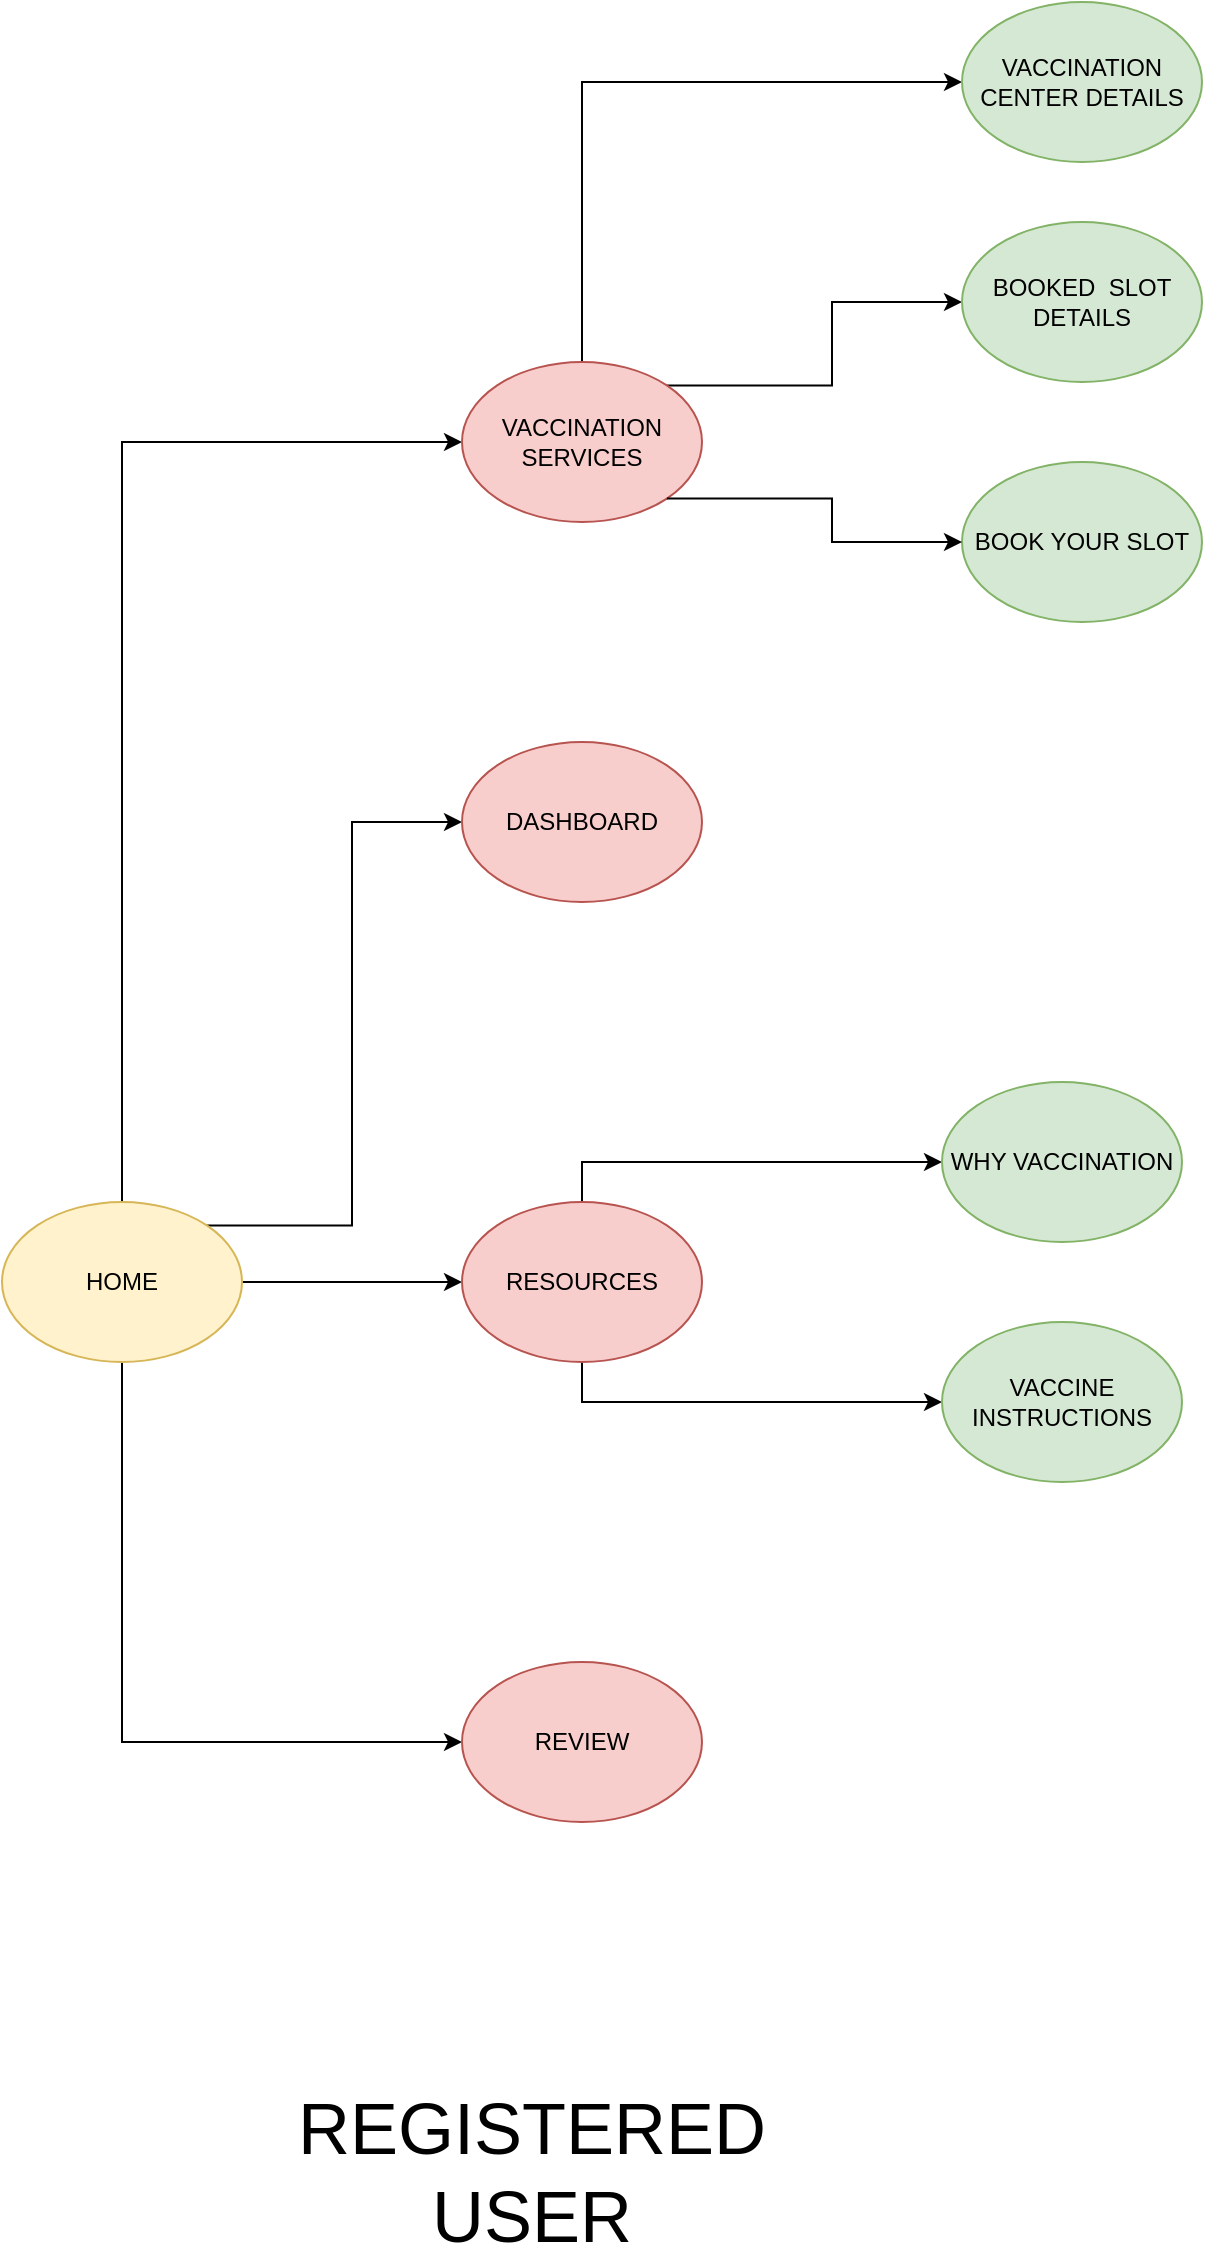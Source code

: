 <mxfile version="22.0.4" type="device">
  <diagram name="Page-1" id="e56a1550-8fbb-45ad-956c-1786394a9013">
    <mxGraphModel dx="2647" dy="2300" grid="1" gridSize="10" guides="1" tooltips="1" connect="1" arrows="1" fold="1" page="1" pageScale="1" pageWidth="1100" pageHeight="850" background="none" math="0" shadow="0">
      <root>
        <mxCell id="0" />
        <mxCell id="1" parent="0" />
        <mxCell id="8esEUGF_5FiY5qP6EXzD-14" style="edgeStyle=orthogonalEdgeStyle;rounded=0;orthogonalLoop=1;jettySize=auto;html=1;exitX=1;exitY=0.5;exitDx=0;exitDy=0;entryX=0;entryY=0.5;entryDx=0;entryDy=0;" edge="1" parent="1" source="8esEUGF_5FiY5qP6EXzD-1" target="8esEUGF_5FiY5qP6EXzD-4">
          <mxGeometry relative="1" as="geometry" />
        </mxCell>
        <mxCell id="8esEUGF_5FiY5qP6EXzD-15" style="edgeStyle=orthogonalEdgeStyle;rounded=0;orthogonalLoop=1;jettySize=auto;html=1;exitX=0.5;exitY=0;exitDx=0;exitDy=0;entryX=0;entryY=0.5;entryDx=0;entryDy=0;" edge="1" parent="1" source="8esEUGF_5FiY5qP6EXzD-1" target="8esEUGF_5FiY5qP6EXzD-3">
          <mxGeometry relative="1" as="geometry" />
        </mxCell>
        <mxCell id="8esEUGF_5FiY5qP6EXzD-16" style="edgeStyle=orthogonalEdgeStyle;rounded=0;orthogonalLoop=1;jettySize=auto;html=1;exitX=0.5;exitY=1;exitDx=0;exitDy=0;entryX=0;entryY=0.5;entryDx=0;entryDy=0;" edge="1" parent="1" source="8esEUGF_5FiY5qP6EXzD-1" target="8esEUGF_5FiY5qP6EXzD-5">
          <mxGeometry relative="1" as="geometry" />
        </mxCell>
        <mxCell id="8esEUGF_5FiY5qP6EXzD-29" style="edgeStyle=orthogonalEdgeStyle;rounded=0;orthogonalLoop=1;jettySize=auto;html=1;exitX=1;exitY=0;exitDx=0;exitDy=0;entryX=0;entryY=0.5;entryDx=0;entryDy=0;" edge="1" parent="1" source="8esEUGF_5FiY5qP6EXzD-1" target="8esEUGF_5FiY5qP6EXzD-28">
          <mxGeometry relative="1" as="geometry" />
        </mxCell>
        <mxCell id="8esEUGF_5FiY5qP6EXzD-1" value="HOME" style="ellipse;whiteSpace=wrap;html=1;fillColor=#fff2cc;strokeColor=#d6b656;" vertex="1" parent="1">
          <mxGeometry x="310" y="20" width="120" height="80" as="geometry" />
        </mxCell>
        <mxCell id="8esEUGF_5FiY5qP6EXzD-17" style="edgeStyle=orthogonalEdgeStyle;rounded=0;orthogonalLoop=1;jettySize=auto;html=1;exitX=0.5;exitY=0;exitDx=0;exitDy=0;entryX=0;entryY=0.5;entryDx=0;entryDy=0;" edge="1" parent="1" source="8esEUGF_5FiY5qP6EXzD-3" target="8esEUGF_5FiY5qP6EXzD-6">
          <mxGeometry relative="1" as="geometry" />
        </mxCell>
        <mxCell id="8esEUGF_5FiY5qP6EXzD-18" style="edgeStyle=orthogonalEdgeStyle;rounded=0;orthogonalLoop=1;jettySize=auto;html=1;exitX=1;exitY=0;exitDx=0;exitDy=0;entryX=0;entryY=0.5;entryDx=0;entryDy=0;" edge="1" parent="1" source="8esEUGF_5FiY5qP6EXzD-3" target="8esEUGF_5FiY5qP6EXzD-7">
          <mxGeometry relative="1" as="geometry" />
        </mxCell>
        <mxCell id="8esEUGF_5FiY5qP6EXzD-3" value="&lt;div&gt;VACCINATION&lt;/div&gt;&lt;div&gt;SERVICES&lt;br&gt;&lt;/div&gt;" style="ellipse;whiteSpace=wrap;html=1;fillColor=#f8cecc;strokeColor=#b85450;" vertex="1" parent="1">
          <mxGeometry x="540" y="-400" width="120" height="80" as="geometry" />
        </mxCell>
        <mxCell id="8esEUGF_5FiY5qP6EXzD-21" style="edgeStyle=orthogonalEdgeStyle;rounded=0;orthogonalLoop=1;jettySize=auto;html=1;exitX=0.5;exitY=0;exitDx=0;exitDy=0;entryX=0;entryY=0.5;entryDx=0;entryDy=0;" edge="1" parent="1" source="8esEUGF_5FiY5qP6EXzD-4" target="8esEUGF_5FiY5qP6EXzD-10">
          <mxGeometry relative="1" as="geometry" />
        </mxCell>
        <mxCell id="8esEUGF_5FiY5qP6EXzD-22" style="edgeStyle=orthogonalEdgeStyle;rounded=0;orthogonalLoop=1;jettySize=auto;html=1;exitX=0.5;exitY=1;exitDx=0;exitDy=0;entryX=0;entryY=0.5;entryDx=0;entryDy=0;" edge="1" parent="1" source="8esEUGF_5FiY5qP6EXzD-4" target="8esEUGF_5FiY5qP6EXzD-11">
          <mxGeometry relative="1" as="geometry" />
        </mxCell>
        <mxCell id="8esEUGF_5FiY5qP6EXzD-4" value="RESOURCES" style="ellipse;whiteSpace=wrap;html=1;fillColor=#f8cecc;strokeColor=#b85450;" vertex="1" parent="1">
          <mxGeometry x="540" y="20" width="120" height="80" as="geometry" />
        </mxCell>
        <mxCell id="8esEUGF_5FiY5qP6EXzD-5" value="REVIEW" style="ellipse;whiteSpace=wrap;html=1;fillColor=#f8cecc;strokeColor=#b85450;" vertex="1" parent="1">
          <mxGeometry x="540" y="250" width="120" height="80" as="geometry" />
        </mxCell>
        <mxCell id="8esEUGF_5FiY5qP6EXzD-6" value="VACCINATION CENTER DETAILS" style="ellipse;whiteSpace=wrap;html=1;fillColor=#d5e8d4;strokeColor=#82b366;" vertex="1" parent="1">
          <mxGeometry x="790" y="-580" width="120" height="80" as="geometry" />
        </mxCell>
        <mxCell id="8esEUGF_5FiY5qP6EXzD-7" value="BOOKED&amp;nbsp; SLOT DETAILS" style="ellipse;whiteSpace=wrap;html=1;fillColor=#d5e8d4;strokeColor=#82b366;" vertex="1" parent="1">
          <mxGeometry x="790" y="-470" width="120" height="80" as="geometry" />
        </mxCell>
        <mxCell id="8esEUGF_5FiY5qP6EXzD-8" value="BOOK YOUR SLOT" style="ellipse;whiteSpace=wrap;html=1;fillColor=#d5e8d4;strokeColor=#82b366;" vertex="1" parent="1">
          <mxGeometry x="790" y="-350" width="120" height="80" as="geometry" />
        </mxCell>
        <mxCell id="8esEUGF_5FiY5qP6EXzD-10" value="WHY VACCINATION" style="ellipse;whiteSpace=wrap;html=1;fillColor=#d5e8d4;strokeColor=#82b366;" vertex="1" parent="1">
          <mxGeometry x="780" y="-40" width="120" height="80" as="geometry" />
        </mxCell>
        <mxCell id="8esEUGF_5FiY5qP6EXzD-11" value="VACCINE INSTRUCTIONS" style="ellipse;whiteSpace=wrap;html=1;fillColor=#d5e8d4;strokeColor=#82b366;" vertex="1" parent="1">
          <mxGeometry x="780" y="80" width="120" height="80" as="geometry" />
        </mxCell>
        <mxCell id="8esEUGF_5FiY5qP6EXzD-19" style="edgeStyle=orthogonalEdgeStyle;rounded=0;orthogonalLoop=1;jettySize=auto;html=1;exitX=1;exitY=1;exitDx=0;exitDy=0;entryX=0;entryY=0.5;entryDx=0;entryDy=0;" edge="1" parent="1" source="8esEUGF_5FiY5qP6EXzD-3" target="8esEUGF_5FiY5qP6EXzD-8">
          <mxGeometry relative="1" as="geometry" />
        </mxCell>
        <mxCell id="8esEUGF_5FiY5qP6EXzD-23" value="&lt;font style=&quot;font-size: 36px;&quot;&gt;REGISTERED USER&lt;/font&gt;" style="text;html=1;strokeColor=none;fillColor=none;align=center;verticalAlign=middle;whiteSpace=wrap;rounded=0;" vertex="1" parent="1">
          <mxGeometry x="460" y="490" width="230" height="30" as="geometry" />
        </mxCell>
        <mxCell id="8esEUGF_5FiY5qP6EXzD-28" value="DASHBOARD" style="ellipse;whiteSpace=wrap;html=1;fillColor=#f8cecc;strokeColor=#b85450;" vertex="1" parent="1">
          <mxGeometry x="540" y="-210" width="120" height="80" as="geometry" />
        </mxCell>
      </root>
    </mxGraphModel>
  </diagram>
</mxfile>
